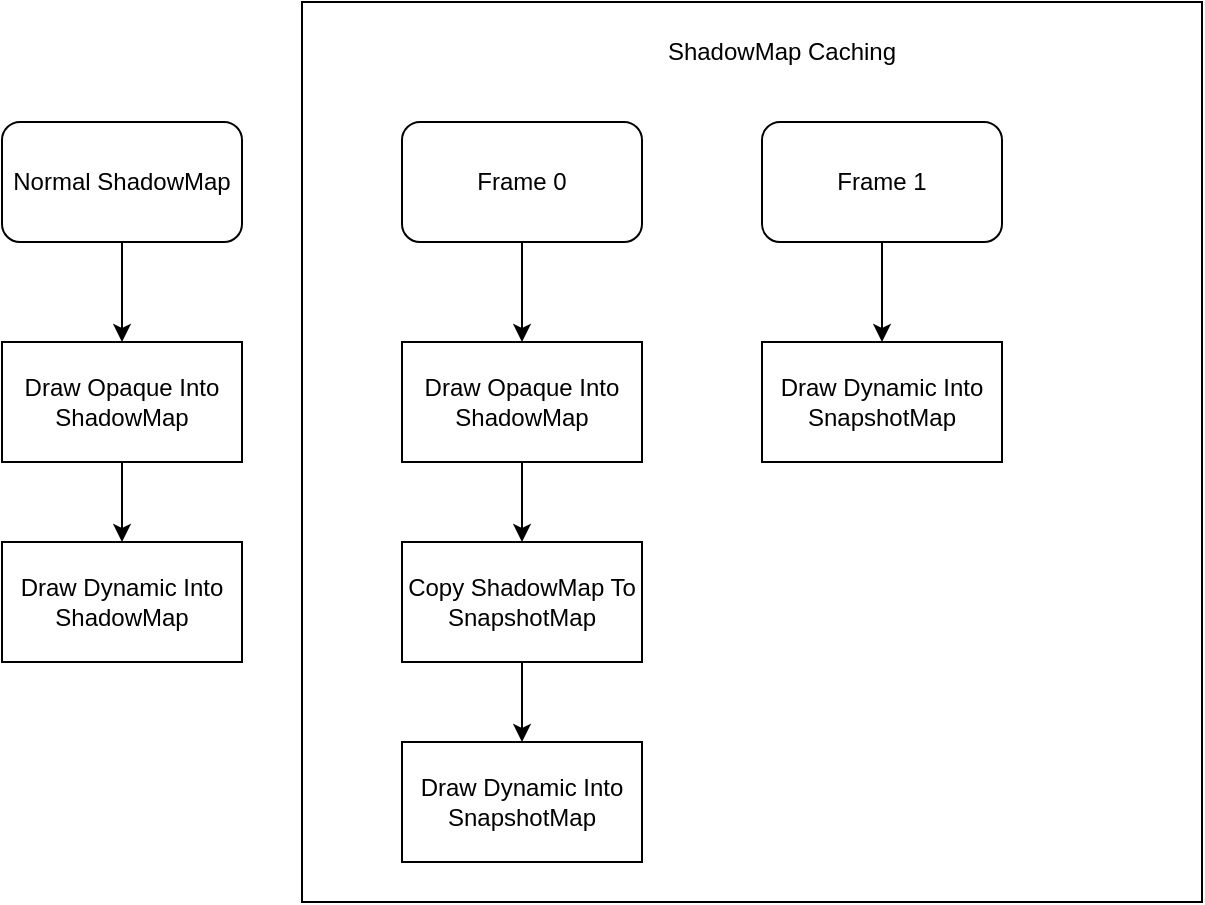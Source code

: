 <mxfile version="21.8.0" type="github">
  <diagram name="第 1 页" id="ufBAuINpbAZ4HxeSLXoT">
    <mxGraphModel dx="1185" dy="682" grid="1" gridSize="10" guides="1" tooltips="1" connect="1" arrows="1" fold="1" page="1" pageScale="1" pageWidth="827" pageHeight="1169" math="0" shadow="0">
      <root>
        <mxCell id="0" />
        <mxCell id="1" parent="0" />
        <mxCell id="TYmUoErVa5pEr8_xfhhr-19" value="" style="whiteSpace=wrap;html=1;aspect=fixed;" vertex="1" parent="1">
          <mxGeometry x="260" y="340" width="450" height="450" as="geometry" />
        </mxCell>
        <mxCell id="TYmUoErVa5pEr8_xfhhr-2" style="edgeStyle=orthogonalEdgeStyle;rounded=0;orthogonalLoop=1;jettySize=auto;html=1;" edge="1" parent="1" source="TYmUoErVa5pEr8_xfhhr-1">
          <mxGeometry relative="1" as="geometry">
            <mxPoint x="370" y="510" as="targetPoint" />
          </mxGeometry>
        </mxCell>
        <mxCell id="TYmUoErVa5pEr8_xfhhr-1" value="Frame 0" style="rounded=1;whiteSpace=wrap;html=1;" vertex="1" parent="1">
          <mxGeometry x="310" y="400" width="120" height="60" as="geometry" />
        </mxCell>
        <mxCell id="TYmUoErVa5pEr8_xfhhr-4" style="edgeStyle=orthogonalEdgeStyle;rounded=0;orthogonalLoop=1;jettySize=auto;html=1;" edge="1" parent="1" source="TYmUoErVa5pEr8_xfhhr-3">
          <mxGeometry relative="1" as="geometry">
            <mxPoint x="370" y="610" as="targetPoint" />
          </mxGeometry>
        </mxCell>
        <mxCell id="TYmUoErVa5pEr8_xfhhr-3" value="Draw Opaque Into ShadowMap" style="rounded=0;whiteSpace=wrap;html=1;" vertex="1" parent="1">
          <mxGeometry x="310" y="510" width="120" height="60" as="geometry" />
        </mxCell>
        <mxCell id="TYmUoErVa5pEr8_xfhhr-6" style="edgeStyle=orthogonalEdgeStyle;rounded=0;orthogonalLoop=1;jettySize=auto;html=1;" edge="1" parent="1" source="TYmUoErVa5pEr8_xfhhr-5">
          <mxGeometry relative="1" as="geometry">
            <mxPoint x="370" y="710" as="targetPoint" />
          </mxGeometry>
        </mxCell>
        <mxCell id="TYmUoErVa5pEr8_xfhhr-5" value="Copy ShadowMap To SnapshotMap" style="rounded=0;whiteSpace=wrap;html=1;" vertex="1" parent="1">
          <mxGeometry x="310" y="610" width="120" height="60" as="geometry" />
        </mxCell>
        <mxCell id="TYmUoErVa5pEr8_xfhhr-7" value="Draw Dynamic Into SnapshotMap" style="rounded=0;whiteSpace=wrap;html=1;" vertex="1" parent="1">
          <mxGeometry x="310" y="710" width="120" height="60" as="geometry" />
        </mxCell>
        <mxCell id="TYmUoErVa5pEr8_xfhhr-9" style="edgeStyle=orthogonalEdgeStyle;rounded=0;orthogonalLoop=1;jettySize=auto;html=1;entryX=0.5;entryY=0;entryDx=0;entryDy=0;" edge="1" parent="1" source="TYmUoErVa5pEr8_xfhhr-8" target="TYmUoErVa5pEr8_xfhhr-10">
          <mxGeometry relative="1" as="geometry">
            <mxPoint x="550" y="500" as="targetPoint" />
          </mxGeometry>
        </mxCell>
        <mxCell id="TYmUoErVa5pEr8_xfhhr-8" value="Frame 1" style="rounded=1;whiteSpace=wrap;html=1;" vertex="1" parent="1">
          <mxGeometry x="490" y="400" width="120" height="60" as="geometry" />
        </mxCell>
        <mxCell id="TYmUoErVa5pEr8_xfhhr-10" value="Draw Dynamic Into SnapshotMap" style="rounded=0;whiteSpace=wrap;html=1;" vertex="1" parent="1">
          <mxGeometry x="490" y="510" width="120" height="60" as="geometry" />
        </mxCell>
        <mxCell id="TYmUoErVa5pEr8_xfhhr-16" style="edgeStyle=orthogonalEdgeStyle;rounded=0;orthogonalLoop=1;jettySize=auto;html=1;entryX=0.5;entryY=0;entryDx=0;entryDy=0;" edge="1" parent="1" source="TYmUoErVa5pEr8_xfhhr-13" target="TYmUoErVa5pEr8_xfhhr-14">
          <mxGeometry relative="1" as="geometry" />
        </mxCell>
        <mxCell id="TYmUoErVa5pEr8_xfhhr-13" value="Normal ShadowMap" style="rounded=1;whiteSpace=wrap;html=1;" vertex="1" parent="1">
          <mxGeometry x="110" y="400" width="120" height="60" as="geometry" />
        </mxCell>
        <mxCell id="TYmUoErVa5pEr8_xfhhr-17" style="edgeStyle=orthogonalEdgeStyle;rounded=0;orthogonalLoop=1;jettySize=auto;html=1;entryX=0.5;entryY=0;entryDx=0;entryDy=0;" edge="1" parent="1" source="TYmUoErVa5pEr8_xfhhr-14" target="TYmUoErVa5pEr8_xfhhr-15">
          <mxGeometry relative="1" as="geometry" />
        </mxCell>
        <mxCell id="TYmUoErVa5pEr8_xfhhr-14" value="Draw Opaque Into ShadowMap" style="rounded=0;whiteSpace=wrap;html=1;" vertex="1" parent="1">
          <mxGeometry x="110" y="510" width="120" height="60" as="geometry" />
        </mxCell>
        <mxCell id="TYmUoErVa5pEr8_xfhhr-15" value="Draw Dynamic Into ShadowMap" style="rounded=0;whiteSpace=wrap;html=1;" vertex="1" parent="1">
          <mxGeometry x="110" y="610" width="120" height="60" as="geometry" />
        </mxCell>
        <mxCell id="TYmUoErVa5pEr8_xfhhr-20" value="ShadowMap Caching" style="text;html=1;strokeColor=none;fillColor=none;align=center;verticalAlign=middle;whiteSpace=wrap;rounded=0;" vertex="1" parent="1">
          <mxGeometry x="425" y="350" width="150" height="30" as="geometry" />
        </mxCell>
      </root>
    </mxGraphModel>
  </diagram>
</mxfile>
